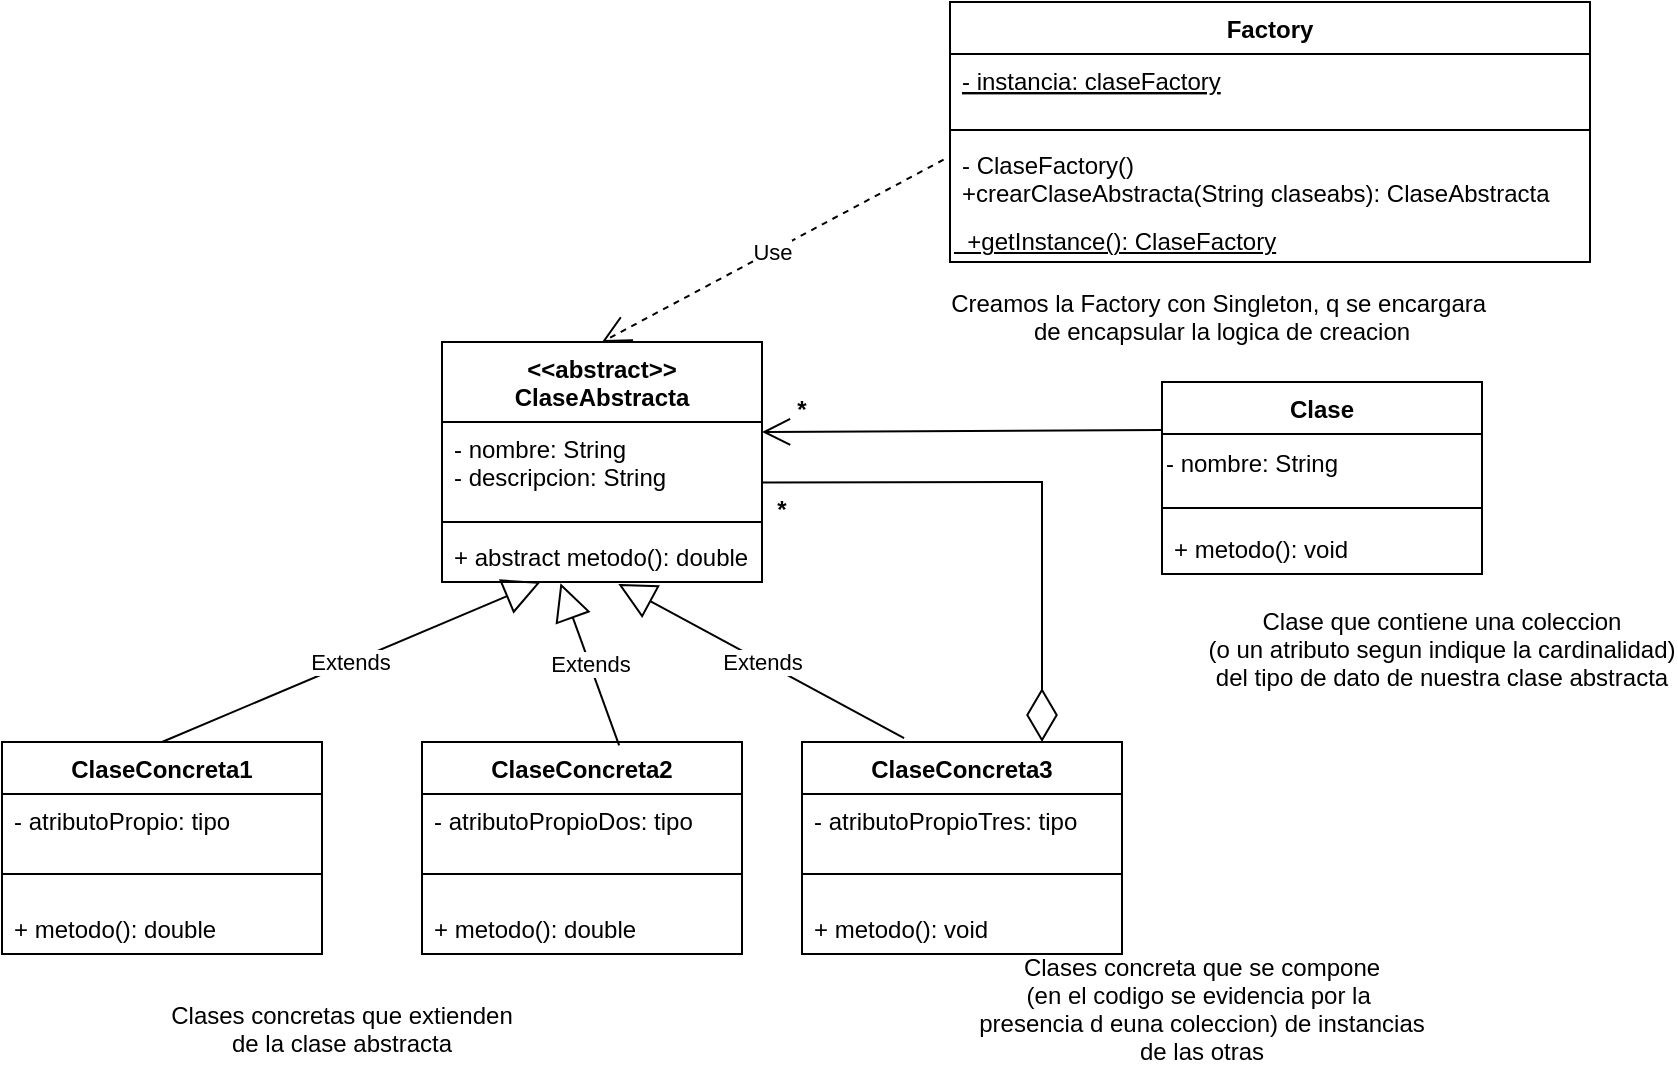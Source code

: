 <mxfile version="20.3.2" type="device"><diagram id="-8mbxGoAdYXuy_mEX4pT" name="Página-1"><mxGraphModel dx="1751" dy="437" grid="1" gridSize="10" guides="1" tooltips="1" connect="1" arrows="1" fold="1" page="1" pageScale="1" pageWidth="827" pageHeight="1169" math="0" shadow="0"><root><mxCell id="0"/><mxCell id="1" parent="0"/><mxCell id="YZjSLHid1P79nJdpPKOa-1" value="&lt;&lt;abstract&gt;&gt;&#10;ClaseAbstracta" style="swimlane;fontStyle=1;align=center;verticalAlign=top;childLayout=stackLayout;horizontal=1;startSize=40;horizontalStack=0;resizeParent=1;resizeParentMax=0;resizeLast=0;collapsible=1;marginBottom=0;" parent="1" vertex="1"><mxGeometry x="160" y="170" width="160" height="120" as="geometry"/></mxCell><mxCell id="YZjSLHid1P79nJdpPKOa-2" value="- nombre: String&#10;- descripcion: String" style="text;strokeColor=none;fillColor=none;align=left;verticalAlign=top;spacingLeft=4;spacingRight=4;overflow=hidden;rotatable=0;points=[[0,0.5],[1,0.5]];portConstraint=eastwest;" parent="YZjSLHid1P79nJdpPKOa-1" vertex="1"><mxGeometry y="40" width="160" height="46" as="geometry"/></mxCell><mxCell id="YZjSLHid1P79nJdpPKOa-3" value="" style="line;strokeWidth=1;fillColor=none;align=left;verticalAlign=middle;spacingTop=-1;spacingLeft=3;spacingRight=3;rotatable=0;labelPosition=right;points=[];portConstraint=eastwest;strokeColor=inherit;" parent="YZjSLHid1P79nJdpPKOa-1" vertex="1"><mxGeometry y="86" width="160" height="8" as="geometry"/></mxCell><mxCell id="YZjSLHid1P79nJdpPKOa-4" value="+ abstract metodo(): double" style="text;strokeColor=none;fillColor=none;align=left;verticalAlign=top;spacingLeft=4;spacingRight=4;overflow=hidden;rotatable=0;points=[[0,0.5],[1,0.5]];portConstraint=eastwest;" parent="YZjSLHid1P79nJdpPKOa-1" vertex="1"><mxGeometry y="94" width="160" height="26" as="geometry"/></mxCell><mxCell id="YZjSLHid1P79nJdpPKOa-5" value="Factory" style="swimlane;fontStyle=1;align=center;verticalAlign=top;childLayout=stackLayout;horizontal=1;startSize=26;horizontalStack=0;resizeParent=1;resizeParentMax=0;resizeLast=0;collapsible=1;marginBottom=0;" parent="1" vertex="1"><mxGeometry x="414" width="320" height="130" as="geometry"/></mxCell><mxCell id="YZjSLHid1P79nJdpPKOa-6" value="- instancia: claseFactory" style="text;strokeColor=none;fillColor=none;align=left;verticalAlign=top;spacingLeft=4;spacingRight=4;overflow=hidden;rotatable=0;points=[[0,0.5],[1,0.5]];portConstraint=eastwest;fontStyle=4" parent="YZjSLHid1P79nJdpPKOa-5" vertex="1"><mxGeometry y="26" width="320" height="34" as="geometry"/></mxCell><mxCell id="YZjSLHid1P79nJdpPKOa-7" value="" style="line;strokeWidth=1;fillColor=none;align=left;verticalAlign=middle;spacingTop=-1;spacingLeft=3;spacingRight=3;rotatable=0;labelPosition=right;points=[];portConstraint=eastwest;strokeColor=inherit;" parent="YZjSLHid1P79nJdpPKOa-5" vertex="1"><mxGeometry y="60" width="320" height="8" as="geometry"/></mxCell><mxCell id="YZjSLHid1P79nJdpPKOa-8" value="- ClaseFactory()&#10;+crearClaseAbstracta(String claseabs): ClaseAbstracta" style="text;strokeColor=none;fillColor=none;align=left;verticalAlign=top;spacingLeft=4;spacingRight=4;overflow=hidden;rotatable=0;points=[[0,0.5],[1,0.5]];portConstraint=eastwest;" parent="YZjSLHid1P79nJdpPKOa-5" vertex="1"><mxGeometry y="68" width="320" height="42" as="geometry"/></mxCell><mxCell id="alqwWrSIJqlqwddgkhGt-1" value="&lt;span style=&quot;&quot;&gt;&amp;nbsp; +getInstance(): ClaseFactory&lt;/span&gt;" style="text;html=1;strokeColor=none;fillColor=none;align=left;verticalAlign=middle;whiteSpace=wrap;rounded=0;fontStyle=4" vertex="1" parent="YZjSLHid1P79nJdpPKOa-5"><mxGeometry y="110" width="320" height="20" as="geometry"/></mxCell><mxCell id="YZjSLHid1P79nJdpPKOa-13" value="ClaseConcreta1" style="swimlane;fontStyle=1;align=center;verticalAlign=top;childLayout=stackLayout;horizontal=1;startSize=26;horizontalStack=0;resizeParent=1;resizeParentMax=0;resizeLast=0;collapsible=1;marginBottom=0;" parent="1" vertex="1"><mxGeometry x="-60" y="370" width="160" height="106" as="geometry"/></mxCell><mxCell id="57W2AsNs_ZCpWMRJj9qD-2" value="- atributoPropio: tipo" style="text;strokeColor=none;fillColor=none;align=left;verticalAlign=top;spacingLeft=4;spacingRight=4;overflow=hidden;rotatable=0;points=[[0,0.5],[1,0.5]];portConstraint=eastwest;" parent="YZjSLHid1P79nJdpPKOa-13" vertex="1"><mxGeometry y="26" width="160" height="26" as="geometry"/></mxCell><mxCell id="YZjSLHid1P79nJdpPKOa-15" value="" style="line;strokeWidth=1;fillColor=none;align=left;verticalAlign=middle;spacingTop=-1;spacingLeft=3;spacingRight=3;rotatable=0;labelPosition=right;points=[];portConstraint=eastwest;strokeColor=inherit;" parent="YZjSLHid1P79nJdpPKOa-13" vertex="1"><mxGeometry y="52" width="160" height="28" as="geometry"/></mxCell><mxCell id="YZjSLHid1P79nJdpPKOa-16" value="+ metodo(): double" style="text;strokeColor=none;fillColor=none;align=left;verticalAlign=top;spacingLeft=4;spacingRight=4;overflow=hidden;rotatable=0;points=[[0,0.5],[1,0.5]];portConstraint=eastwest;" parent="YZjSLHid1P79nJdpPKOa-13" vertex="1"><mxGeometry y="80" width="160" height="26" as="geometry"/></mxCell><mxCell id="YZjSLHid1P79nJdpPKOa-21" value="Clase" style="swimlane;fontStyle=1;align=center;verticalAlign=top;childLayout=stackLayout;horizontal=1;startSize=26;horizontalStack=0;resizeParent=1;resizeParentMax=0;resizeLast=0;collapsible=1;marginBottom=0;" parent="1" vertex="1"><mxGeometry x="520" y="190" width="160" height="96" as="geometry"/></mxCell><mxCell id="pJl4Qc7MKyVnGZWZMANH-10" value="- nombre: String" style="text;html=1;align=left;verticalAlign=middle;resizable=0;points=[];autosize=1;strokeColor=none;fillColor=none;" parent="YZjSLHid1P79nJdpPKOa-21" vertex="1"><mxGeometry y="26" width="160" height="30" as="geometry"/></mxCell><mxCell id="YZjSLHid1P79nJdpPKOa-23" value="" style="line;strokeWidth=1;fillColor=none;align=left;verticalAlign=middle;spacingTop=-1;spacingLeft=3;spacingRight=3;rotatable=0;labelPosition=right;points=[];portConstraint=eastwest;strokeColor=inherit;" parent="YZjSLHid1P79nJdpPKOa-21" vertex="1"><mxGeometry y="56" width="160" height="14" as="geometry"/></mxCell><mxCell id="YZjSLHid1P79nJdpPKOa-24" value="+ metodo(): void" style="text;strokeColor=none;fillColor=none;align=left;verticalAlign=top;spacingLeft=4;spacingRight=4;overflow=hidden;rotatable=0;points=[[0,0.5],[1,0.5]];portConstraint=eastwest;" parent="YZjSLHid1P79nJdpPKOa-21" vertex="1"><mxGeometry y="70" width="160" height="26" as="geometry"/></mxCell><mxCell id="YZjSLHid1P79nJdpPKOa-25" value="Use" style="endArrow=open;endSize=12;dashed=1;html=1;rounded=0;entryX=0.5;entryY=0;entryDx=0;entryDy=0;exitX=-0.01;exitY=0.258;exitDx=0;exitDy=0;exitPerimeter=0;" parent="1" source="YZjSLHid1P79nJdpPKOa-8" target="YZjSLHid1P79nJdpPKOa-1" edge="1"><mxGeometry width="160" relative="1" as="geometry"><mxPoint x="330" y="250" as="sourcePoint"/><mxPoint x="490" y="250" as="targetPoint"/></mxGeometry></mxCell><mxCell id="YZjSLHid1P79nJdpPKOa-28" value="*" style="text;align=center;fontStyle=1;verticalAlign=middle;spacingLeft=3;spacingRight=3;strokeColor=none;rotatable=0;points=[[0,0.5],[1,0.5]];portConstraint=eastwest;" parent="1" vertex="1"><mxGeometry x="290" y="240" width="80" height="26" as="geometry"/></mxCell><mxCell id="YZjSLHid1P79nJdpPKOa-30" value="Extends" style="endArrow=block;endSize=16;endFill=0;html=1;rounded=0;exitX=0.5;exitY=0;exitDx=0;exitDy=0;" parent="1" source="YZjSLHid1P79nJdpPKOa-13" target="YZjSLHid1P79nJdpPKOa-4" edge="1"><mxGeometry width="160" relative="1" as="geometry"><mxPoint x="330" y="250" as="sourcePoint"/><mxPoint x="220" y="260" as="targetPoint"/></mxGeometry></mxCell><mxCell id="YZjSLHid1P79nJdpPKOa-32" value="Extends" style="endArrow=block;endSize=16;endFill=0;html=1;rounded=0;exitX=0.319;exitY=-0.018;exitDx=0;exitDy=0;entryX=0.551;entryY=1.037;entryDx=0;entryDy=0;entryPerimeter=0;exitPerimeter=0;" parent="1" source="57W2AsNs_ZCpWMRJj9qD-4" target="YZjSLHid1P79nJdpPKOa-4" edge="1"><mxGeometry width="160" relative="1" as="geometry"><mxPoint x="427.52" y="378.62" as="sourcePoint"/><mxPoint x="227.52" y="277.68" as="targetPoint"/></mxGeometry></mxCell><mxCell id="YZjSLHid1P79nJdpPKOa-35" value="Creamos la Factory con Singleton, q se encargara &#10;de encapsular la logica de creacion" style="text;align=center;fontStyle=0;verticalAlign=middle;spacingLeft=3;spacingRight=3;strokeColor=none;rotatable=0;points=[[0,0.5],[1,0.5]];portConstraint=eastwest;" parent="1" vertex="1"><mxGeometry x="510" y="144" width="80" height="26" as="geometry"/></mxCell><mxCell id="YZjSLHid1P79nJdpPKOa-37" value="Clase que contiene una coleccion&#10;(o un atributo segun indique la cardinalidad)&#10;del tipo de dato de nuestra clase abstracta" style="text;align=center;fontStyle=0;verticalAlign=middle;spacingLeft=3;spacingRight=3;strokeColor=none;rotatable=0;points=[[0,0.5],[1,0.5]];portConstraint=eastwest;" parent="1" vertex="1"><mxGeometry x="620" y="310" width="80" height="26" as="geometry"/></mxCell><mxCell id="57W2AsNs_ZCpWMRJj9qD-4" value="ClaseConcreta3" style="swimlane;fontStyle=1;align=center;verticalAlign=top;childLayout=stackLayout;horizontal=1;startSize=26;horizontalStack=0;resizeParent=1;resizeParentMax=0;resizeLast=0;collapsible=1;marginBottom=0;" parent="1" vertex="1"><mxGeometry x="340" y="370" width="160" height="106" as="geometry"/></mxCell><mxCell id="57W2AsNs_ZCpWMRJj9qD-5" value="- atributoPropioTres: tipo" style="text;strokeColor=none;fillColor=none;align=left;verticalAlign=top;spacingLeft=4;spacingRight=4;overflow=hidden;rotatable=0;points=[[0,0.5],[1,0.5]];portConstraint=eastwest;" parent="57W2AsNs_ZCpWMRJj9qD-4" vertex="1"><mxGeometry y="26" width="160" height="26" as="geometry"/></mxCell><mxCell id="57W2AsNs_ZCpWMRJj9qD-6" value="" style="line;strokeWidth=1;fillColor=none;align=left;verticalAlign=middle;spacingTop=-1;spacingLeft=3;spacingRight=3;rotatable=0;labelPosition=right;points=[];portConstraint=eastwest;strokeColor=inherit;" parent="57W2AsNs_ZCpWMRJj9qD-4" vertex="1"><mxGeometry y="52" width="160" height="28" as="geometry"/></mxCell><mxCell id="57W2AsNs_ZCpWMRJj9qD-7" value="+ metodo(): void" style="text;strokeColor=none;fillColor=none;align=left;verticalAlign=top;spacingLeft=4;spacingRight=4;overflow=hidden;rotatable=0;points=[[0,0.5],[1,0.5]];portConstraint=eastwest;" parent="57W2AsNs_ZCpWMRJj9qD-4" vertex="1"><mxGeometry y="80" width="160" height="26" as="geometry"/></mxCell><mxCell id="pJl4Qc7MKyVnGZWZMANH-1" value="ClaseConcreta2" style="swimlane;fontStyle=1;align=center;verticalAlign=top;childLayout=stackLayout;horizontal=1;startSize=26;horizontalStack=0;resizeParent=1;resizeParentMax=0;resizeLast=0;collapsible=1;marginBottom=0;" parent="1" vertex="1"><mxGeometry x="150" y="370" width="160" height="106" as="geometry"/></mxCell><mxCell id="pJl4Qc7MKyVnGZWZMANH-2" value="- atributoPropioDos: tipo" style="text;strokeColor=none;fillColor=none;align=left;verticalAlign=top;spacingLeft=4;spacingRight=4;overflow=hidden;rotatable=0;points=[[0,0.5],[1,0.5]];portConstraint=eastwest;" parent="pJl4Qc7MKyVnGZWZMANH-1" vertex="1"><mxGeometry y="26" width="160" height="26" as="geometry"/></mxCell><mxCell id="pJl4Qc7MKyVnGZWZMANH-3" value="" style="line;strokeWidth=1;fillColor=none;align=left;verticalAlign=middle;spacingTop=-1;spacingLeft=3;spacingRight=3;rotatable=0;labelPosition=right;points=[];portConstraint=eastwest;strokeColor=inherit;" parent="pJl4Qc7MKyVnGZWZMANH-1" vertex="1"><mxGeometry y="52" width="160" height="28" as="geometry"/></mxCell><mxCell id="pJl4Qc7MKyVnGZWZMANH-4" value="+ metodo(): double" style="text;strokeColor=none;fillColor=none;align=left;verticalAlign=top;spacingLeft=4;spacingRight=4;overflow=hidden;rotatable=0;points=[[0,0.5],[1,0.5]];portConstraint=eastwest;" parent="pJl4Qc7MKyVnGZWZMANH-1" vertex="1"><mxGeometry y="80" width="160" height="26" as="geometry"/></mxCell><mxCell id="pJl4Qc7MKyVnGZWZMANH-5" value="Extends" style="endArrow=block;endSize=16;endFill=0;html=1;rounded=0;exitX=0.616;exitY=0.016;exitDx=0;exitDy=0;entryX=0.37;entryY=1.024;entryDx=0;entryDy=0;entryPerimeter=0;exitPerimeter=0;" parent="1" source="pJl4Qc7MKyVnGZWZMANH-1" target="YZjSLHid1P79nJdpPKOa-4" edge="1"><mxGeometry width="160" relative="1" as="geometry"><mxPoint x="30" y="380" as="sourcePoint"/><mxPoint x="256.415" y="340" as="targetPoint"/></mxGeometry></mxCell><mxCell id="pJl4Qc7MKyVnGZWZMANH-6" value="" style="endArrow=diamondThin;endFill=0;endSize=24;html=1;rounded=0;entryX=0.75;entryY=0;entryDx=0;entryDy=0;exitX=1.003;exitY=0.658;exitDx=0;exitDy=0;exitPerimeter=0;" parent="1" source="YZjSLHid1P79nJdpPKOa-2" target="57W2AsNs_ZCpWMRJj9qD-4" edge="1"><mxGeometry width="160" relative="1" as="geometry"><mxPoint x="170" y="250" as="sourcePoint"/><mxPoint x="330" y="250" as="targetPoint"/><Array as="points"><mxPoint x="460" y="240"/></Array></mxGeometry></mxCell><mxCell id="pJl4Qc7MKyVnGZWZMANH-8" value="*" style="text;align=center;fontStyle=1;verticalAlign=middle;spacingLeft=3;spacingRight=3;strokeColor=none;rotatable=0;points=[[0,0.5],[1,0.5]];portConstraint=eastwest;" parent="1" vertex="1"><mxGeometry x="300" y="190" width="80" height="26" as="geometry"/></mxCell><mxCell id="pJl4Qc7MKyVnGZWZMANH-9" value="" style="endArrow=open;endFill=1;endSize=12;html=1;rounded=0;exitX=0;exitY=0.25;exitDx=0;exitDy=0;" parent="1" source="YZjSLHid1P79nJdpPKOa-21" edge="1"><mxGeometry width="160" relative="1" as="geometry"><mxPoint x="270" y="260" as="sourcePoint"/><mxPoint x="320" y="215" as="targetPoint"/></mxGeometry></mxCell><mxCell id="pJl4Qc7MKyVnGZWZMANH-13" value="Clases concretas que extienden&#10;de la clase abstracta" style="text;align=center;fontStyle=0;verticalAlign=middle;spacingLeft=3;spacingRight=3;strokeColor=none;rotatable=0;points=[[0,0.5],[1,0.5]];portConstraint=eastwest;" parent="1" vertex="1"><mxGeometry x="70" y="500" width="80" height="26" as="geometry"/></mxCell><mxCell id="pJl4Qc7MKyVnGZWZMANH-14" value="Clases concreta que se compone&#10;(en el codigo se evidencia por la &#10;presencia d euna coleccion) de instancias&#10;de las otras" style="text;align=center;fontStyle=0;verticalAlign=middle;spacingLeft=3;spacingRight=3;strokeColor=none;rotatable=0;points=[[0,0.5],[1,0.5]];portConstraint=eastwest;" parent="1" vertex="1"><mxGeometry x="500" y="490" width="80" height="26" as="geometry"/></mxCell></root></mxGraphModel></diagram></mxfile>